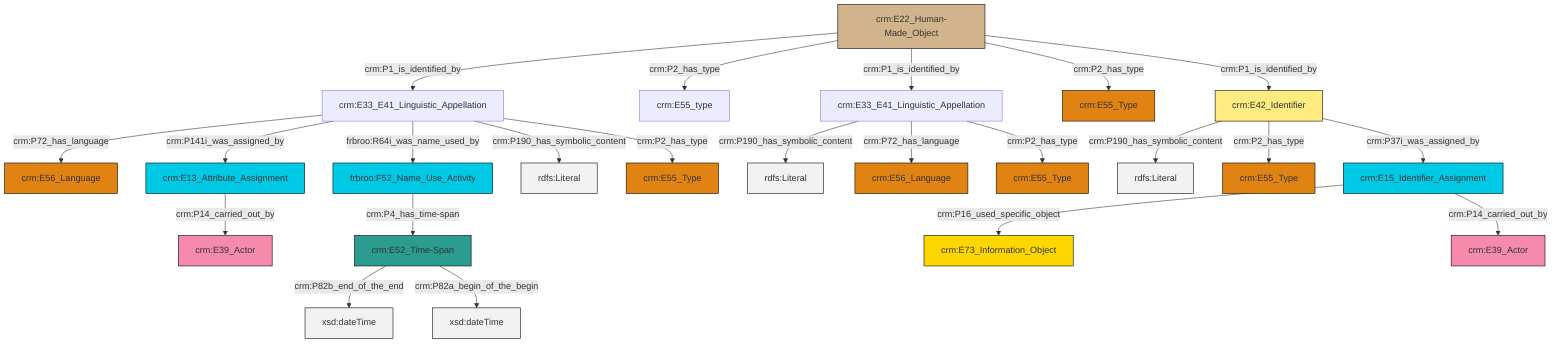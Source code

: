 graph TD
classDef Literal fill:#f2f2f2,stroke:#000000;
classDef CRM_Entity fill:#FFFFFF,stroke:#000000;
classDef Temporal_Entity fill:#00C9E6, stroke:#000000;
classDef Type fill:#E18312, stroke:#000000;
classDef Time-Span fill:#2C9C91, stroke:#000000;
classDef Appellation fill:#FFEB7F, stroke:#000000;
classDef Place fill:#008836, stroke:#000000;
classDef Persistent_Item fill:#B266B2, stroke:#000000;
classDef Conceptual_Object fill:#FFD700, stroke:#000000;
classDef Physical_Thing fill:#D2B48C, stroke:#000000;
classDef Actor fill:#f58aad, stroke:#000000;
classDef PC_Classes fill:#4ce600, stroke:#000000;
classDef Multi fill:#cccccc,stroke:#000000;

2["crm:E22_Human-Made_Object"]:::Physical_Thing -->|crm:P1_is_identified_by| 3["crm:E33_E41_Linguistic_Appellation"]:::Default
4["crm:E15_Identifier_Assignment"]:::Temporal_Entity -->|crm:P16_used_specific_object| 5["crm:E73_Information_Object"]:::Conceptual_Object
3["crm:E33_E41_Linguistic_Appellation"]:::Default -->|crm:P72_has_language| 6["crm:E56_Language"]:::Type
7["crm:E33_E41_Linguistic_Appellation"]:::Default -->|crm:P190_has_symbolic_content| 8[rdfs:Literal]:::Literal
3["crm:E33_E41_Linguistic_Appellation"]:::Default -->|crm:P141i_was_assigned_by| 10["crm:E13_Attribute_Assignment"]:::Temporal_Entity
13["crm:E42_Identifier"]:::Appellation -->|crm:P190_has_symbolic_content| 14[rdfs:Literal]:::Literal
19["crm:E52_Time-Span"]:::Time-Span -->|crm:P82b_end_of_the_end| 20[xsd:dateTime]:::Literal
3["crm:E33_E41_Linguistic_Appellation"]:::Default -->|frbroo:R64i_was_name_used_by| 22["frbroo:F52_Name_Use_Activity"]:::Temporal_Entity
19["crm:E52_Time-Span"]:::Time-Span -->|crm:P82a_begin_of_the_begin| 25[xsd:dateTime]:::Literal
2["crm:E22_Human-Made_Object"]:::Physical_Thing -->|crm:P2_has_type| 27["crm:E55_type"]:::Default
22["frbroo:F52_Name_Use_Activity"]:::Temporal_Entity -->|crm:P4_has_time-span| 19["crm:E52_Time-Span"]:::Time-Span
13["crm:E42_Identifier"]:::Appellation -->|crm:P2_has_type| 15["crm:E55_Type"]:::Type
7["crm:E33_E41_Linguistic_Appellation"]:::Default -->|crm:P72_has_language| 29["crm:E56_Language"]:::Type
2["crm:E22_Human-Made_Object"]:::Physical_Thing -->|crm:P1_is_identified_by| 7["crm:E33_E41_Linguistic_Appellation"]:::Default
2["crm:E22_Human-Made_Object"]:::Physical_Thing -->|crm:P2_has_type| 32["crm:E55_Type"]:::Type
10["crm:E13_Attribute_Assignment"]:::Temporal_Entity -->|crm:P14_carried_out_by| 35["crm:E39_Actor"]:::Actor
3["crm:E33_E41_Linguistic_Appellation"]:::Default -->|crm:P190_has_symbolic_content| 37[rdfs:Literal]:::Literal
13["crm:E42_Identifier"]:::Appellation -->|crm:P37i_was_assigned_by| 4["crm:E15_Identifier_Assignment"]:::Temporal_Entity
7["crm:E33_E41_Linguistic_Appellation"]:::Default -->|crm:P2_has_type| 11["crm:E55_Type"]:::Type
4["crm:E15_Identifier_Assignment"]:::Temporal_Entity -->|crm:P14_carried_out_by| 23["crm:E39_Actor"]:::Actor
2["crm:E22_Human-Made_Object"]:::Physical_Thing -->|crm:P1_is_identified_by| 13["crm:E42_Identifier"]:::Appellation
3["crm:E33_E41_Linguistic_Appellation"]:::Default -->|crm:P2_has_type| 0["crm:E55_Type"]:::Type